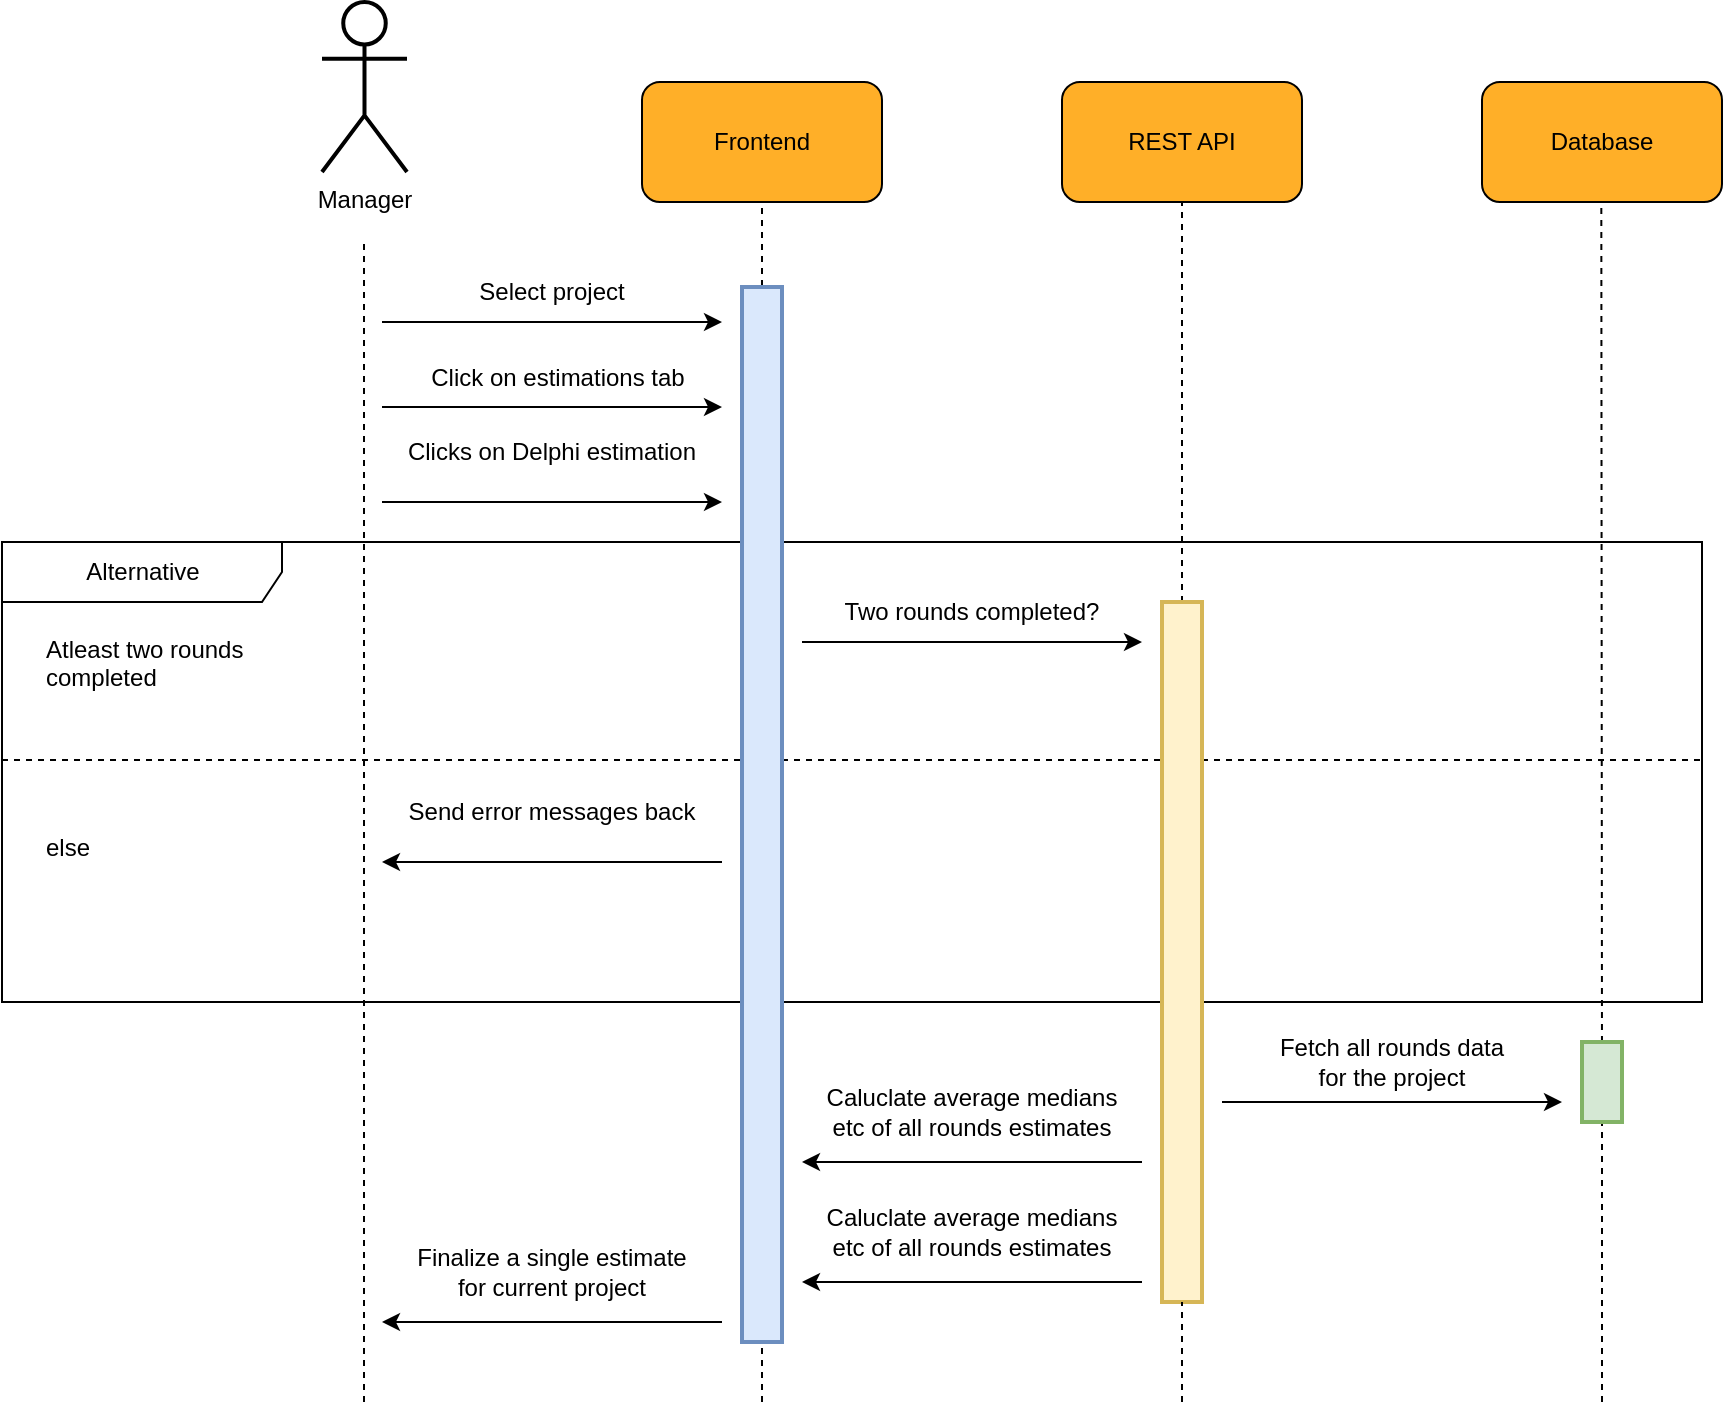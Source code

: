 <mxfile version="16.4.0" type="device"><diagram id="vi37Vez_GT5LuOaypcps" name="Page-1"><mxGraphModel dx="252" dy="-123" grid="1" gridSize="10" guides="1" tooltips="1" connect="1" arrows="1" fold="1" page="1" pageScale="1" pageWidth="850" pageHeight="1100" math="0" shadow="0"><root><mxCell id="0"/><mxCell id="1" parent="0"/><mxCell id="uGXylHwuI-QFuyPiVLdH-1" value="Alternative" style="shape=umlFrame;tabWidth=110;tabHeight=30;tabPosition=left;html=1;boundedLbl=1;labelInHeader=1;width=140;height=30;fillColor=none;fontSize=12;strokeWidth=1;" vertex="1" parent="1"><mxGeometry x="1110" y="1570" width="850" height="230" as="geometry"/></mxCell><mxCell id="uGXylHwuI-QFuyPiVLdH-2" value="Atleast two rounds&#10;completed" style="text;fillColor=none;fontSize=12;" vertex="1" parent="uGXylHwuI-QFuyPiVLdH-1"><mxGeometry width="100" height="20" relative="1" as="geometry"><mxPoint x="20" y="40" as="offset"/></mxGeometry></mxCell><mxCell id="uGXylHwuI-QFuyPiVLdH-3" value="else" style="line;strokeWidth=1;dashed=1;labelPosition=center;verticalLabelPosition=bottom;align=left;verticalAlign=top;spacingLeft=20;spacingTop=15;fillColor=none;fontSize=12;" vertex="1" parent="uGXylHwuI-QFuyPiVLdH-1"><mxGeometry y="93.704" width="850.0" height="30.496" as="geometry"/></mxCell><mxCell id="uGXylHwuI-QFuyPiVLdH-4" value="" style="group" vertex="1" connectable="0" parent="uGXylHwuI-QFuyPiVLdH-1"><mxGeometry x="400" y="10" width="170" height="40" as="geometry"/></mxCell><mxCell id="uGXylHwuI-QFuyPiVLdH-5" value="" style="endArrow=classic;html=1;rounded=0;" edge="1" parent="uGXylHwuI-QFuyPiVLdH-4"><mxGeometry width="50" height="50" relative="1" as="geometry"><mxPoint y="40" as="sourcePoint"/><mxPoint x="170" y="40" as="targetPoint"/></mxGeometry></mxCell><mxCell id="uGXylHwuI-QFuyPiVLdH-7" value="" style="group" vertex="1" connectable="0" parent="uGXylHwuI-QFuyPiVLdH-1"><mxGeometry x="190" y="120" width="170" height="40" as="geometry"/></mxCell><mxCell id="uGXylHwuI-QFuyPiVLdH-8" value="" style="endArrow=classic;html=1;rounded=0;" edge="1" parent="uGXylHwuI-QFuyPiVLdH-7"><mxGeometry width="50" height="50" relative="1" as="geometry"><mxPoint x="170" y="40" as="sourcePoint"/><mxPoint y="40" as="targetPoint"/></mxGeometry></mxCell><mxCell id="uGXylHwuI-QFuyPiVLdH-9" value="Send error messages back" style="text;html=1;strokeColor=none;fillColor=none;align=center;verticalAlign=middle;whiteSpace=wrap;rounded=0;" vertex="1" parent="uGXylHwuI-QFuyPiVLdH-7"><mxGeometry x="10" width="150" height="30" as="geometry"/></mxCell><mxCell id="uGXylHwuI-QFuyPiVLdH-6" value="Two rounds completed?" style="text;html=1;strokeColor=none;fillColor=none;align=center;verticalAlign=middle;whiteSpace=wrap;rounded=0;" vertex="1" parent="uGXylHwuI-QFuyPiVLdH-1"><mxGeometry x="410" y="20" width="150" height="30" as="geometry"/></mxCell><mxCell id="uGXylHwuI-QFuyPiVLdH-10" value="" style="group;fontSize=12;" vertex="1" connectable="0" parent="1"><mxGeometry x="1430" y="1340" width="120" height="60" as="geometry"/></mxCell><mxCell id="uGXylHwuI-QFuyPiVLdH-11" value="" style="rounded=1;whiteSpace=wrap;html=1;fillColor=#FFAF28;fontSize=12;" vertex="1" parent="uGXylHwuI-QFuyPiVLdH-10"><mxGeometry width="120" height="60" as="geometry"/></mxCell><mxCell id="uGXylHwuI-QFuyPiVLdH-12" value="&lt;font style=&quot;font-size: 12px;&quot;&gt;Frontend&lt;/font&gt;" style="text;html=1;strokeColor=none;fillColor=none;align=center;verticalAlign=middle;whiteSpace=wrap;rounded=0;fontSize=12;" vertex="1" parent="uGXylHwuI-QFuyPiVLdH-10"><mxGeometry x="30" y="15" width="60" height="30" as="geometry"/></mxCell><mxCell id="uGXylHwuI-QFuyPiVLdH-13" value="" style="group;fontSize=12;" vertex="1" connectable="0" parent="1"><mxGeometry x="1640" y="1340" width="120" height="60" as="geometry"/></mxCell><mxCell id="uGXylHwuI-QFuyPiVLdH-14" value="" style="rounded=1;whiteSpace=wrap;html=1;fillColor=#FFAF28;fontSize=12;" vertex="1" parent="uGXylHwuI-QFuyPiVLdH-13"><mxGeometry width="120" height="60" as="geometry"/></mxCell><mxCell id="uGXylHwuI-QFuyPiVLdH-15" value="&lt;font style=&quot;font-size: 12px;&quot;&gt;REST API&lt;/font&gt;" style="text;html=1;strokeColor=none;fillColor=none;align=center;verticalAlign=middle;whiteSpace=wrap;rounded=0;fontSize=12;" vertex="1" parent="uGXylHwuI-QFuyPiVLdH-13"><mxGeometry x="30" y="15" width="60" height="30" as="geometry"/></mxCell><mxCell id="uGXylHwuI-QFuyPiVLdH-16" value="" style="endArrow=none;dashed=1;html=1;rounded=0;entryX=0.5;entryY=1;entryDx=0;entryDy=0;jumpSize=6;strokeWidth=1;fontSize=12;" edge="1" parent="1" target="uGXylHwuI-QFuyPiVLdH-11"><mxGeometry width="50" height="50" relative="1" as="geometry"><mxPoint x="1490" y="2000" as="sourcePoint"/><mxPoint x="1640" y="1320" as="targetPoint"/></mxGeometry></mxCell><mxCell id="uGXylHwuI-QFuyPiVLdH-17" value="Manager" style="shape=umlActor;verticalLabelPosition=bottom;verticalAlign=top;html=1;outlineConnect=0;rounded=1;strokeWidth=2;fontSize=12;" vertex="1" parent="1"><mxGeometry x="1270" y="1300" width="42.5" height="85" as="geometry"/></mxCell><mxCell id="uGXylHwuI-QFuyPiVLdH-18" value="" style="endArrow=none;dashed=1;html=1;rounded=0;jumpSize=6;strokeWidth=1;fontSize=12;" edge="1" parent="1"><mxGeometry width="50" height="50" relative="1" as="geometry"><mxPoint x="1291.0" y="2000" as="sourcePoint"/><mxPoint x="1291.0" y="1420.0" as="targetPoint"/></mxGeometry></mxCell><mxCell id="uGXylHwuI-QFuyPiVLdH-19" value="" style="group;fontSize=12;" vertex="1" connectable="0" parent="1"><mxGeometry x="1850" y="1340" width="120" height="60" as="geometry"/></mxCell><mxCell id="uGXylHwuI-QFuyPiVLdH-20" value="" style="rounded=1;whiteSpace=wrap;html=1;fillColor=#FFAF28;fontSize=12;" vertex="1" parent="uGXylHwuI-QFuyPiVLdH-19"><mxGeometry width="120" height="60" as="geometry"/></mxCell><mxCell id="uGXylHwuI-QFuyPiVLdH-21" value="&lt;font style=&quot;font-size: 12px&quot;&gt;Database&lt;/font&gt;" style="text;html=1;strokeColor=none;fillColor=none;align=center;verticalAlign=middle;whiteSpace=wrap;rounded=0;fontSize=12;" vertex="1" parent="uGXylHwuI-QFuyPiVLdH-19"><mxGeometry x="30" y="15" width="60" height="30" as="geometry"/></mxCell><mxCell id="uGXylHwuI-QFuyPiVLdH-22" value="" style="endArrow=none;dashed=1;html=1;rounded=0;jumpSize=6;strokeWidth=1;fontSize=12;startArrow=none;" edge="1" parent="1" source="uGXylHwuI-QFuyPiVLdH-34"><mxGeometry width="50" height="50" relative="1" as="geometry"><mxPoint x="1909.66" y="1900" as="sourcePoint"/><mxPoint x="1909.66" y="1400.0" as="targetPoint"/></mxGeometry></mxCell><mxCell id="uGXylHwuI-QFuyPiVLdH-23" value="" style="endArrow=classic;html=1;rounded=0;" edge="1" parent="1"><mxGeometry width="50" height="50" relative="1" as="geometry"><mxPoint x="1300" y="1460.0" as="sourcePoint"/><mxPoint x="1470" y="1460.0" as="targetPoint"/></mxGeometry></mxCell><mxCell id="uGXylHwuI-QFuyPiVLdH-24" value="Select project" style="text;html=1;strokeColor=none;fillColor=none;align=center;verticalAlign=middle;whiteSpace=wrap;rounded=0;" vertex="1" parent="1"><mxGeometry x="1310" y="1430" width="150" height="30" as="geometry"/></mxCell><mxCell id="uGXylHwuI-QFuyPiVLdH-25" value="" style="endArrow=classic;html=1;rounded=0;" edge="1" parent="1"><mxGeometry width="50" height="50" relative="1" as="geometry"><mxPoint x="1300" y="1502.5" as="sourcePoint"/><mxPoint x="1470" y="1502.5" as="targetPoint"/></mxGeometry></mxCell><mxCell id="uGXylHwuI-QFuyPiVLdH-26" value="Click on estimations tab" style="text;html=1;strokeColor=none;fillColor=none;align=center;verticalAlign=middle;whiteSpace=wrap;rounded=0;" vertex="1" parent="1"><mxGeometry x="1312.5" y="1472.5" width="150" height="30" as="geometry"/></mxCell><mxCell id="uGXylHwuI-QFuyPiVLdH-27" value="" style="rounded=0;whiteSpace=wrap;html=1;fontSize=12;strokeWidth=2;fillColor=#dae8fc;strokeColor=#6c8ebf;" vertex="1" parent="1"><mxGeometry x="1480" y="1442.5" width="20" height="527.5" as="geometry"/></mxCell><mxCell id="uGXylHwuI-QFuyPiVLdH-28" value="" style="endArrow=none;dashed=1;html=1;rounded=0;jumpSize=6;strokeWidth=1;fontSize=12;startArrow=none;" edge="1" parent="1" target="uGXylHwuI-QFuyPiVLdH-34"><mxGeometry width="50" height="50" relative="1" as="geometry"><mxPoint x="1910" y="2000" as="sourcePoint"/><mxPoint x="1909.66" y="1400" as="targetPoint"/></mxGeometry></mxCell><mxCell id="uGXylHwuI-QFuyPiVLdH-29" value="" style="endArrow=classic;html=1;rounded=0;" edge="1" parent="1"><mxGeometry width="50" height="50" relative="1" as="geometry"><mxPoint x="1300" y="1550.0" as="sourcePoint"/><mxPoint x="1470" y="1550.0" as="targetPoint"/></mxGeometry></mxCell><mxCell id="uGXylHwuI-QFuyPiVLdH-30" value="Clicks on Delphi estimation" style="text;html=1;strokeColor=none;fillColor=none;align=center;verticalAlign=middle;whiteSpace=wrap;rounded=0;" vertex="1" parent="1"><mxGeometry x="1310" y="1510" width="150" height="30" as="geometry"/></mxCell><mxCell id="uGXylHwuI-QFuyPiVLdH-31" value="" style="endArrow=none;dashed=1;html=1;rounded=0;entryX=0.5;entryY=1;entryDx=0;entryDy=0;jumpSize=6;strokeWidth=1;fontSize=12;startArrow=none;" edge="1" parent="1" source="uGXylHwuI-QFuyPiVLdH-32"><mxGeometry width="50" height="50" relative="1" as="geometry"><mxPoint x="1700" y="2000.0" as="sourcePoint"/><mxPoint x="1700" y="1400.0" as="targetPoint"/></mxGeometry></mxCell><mxCell id="uGXylHwuI-QFuyPiVLdH-32" value="" style="rounded=0;whiteSpace=wrap;html=1;fontSize=12;strokeWidth=2;fillColor=#fff2cc;strokeColor=#d6b656;" vertex="1" parent="1"><mxGeometry x="1690" y="1600" width="20" height="350" as="geometry"/></mxCell><mxCell id="uGXylHwuI-QFuyPiVLdH-33" value="" style="endArrow=none;dashed=1;html=1;rounded=0;entryX=0.5;entryY=1;entryDx=0;entryDy=0;jumpSize=6;strokeWidth=1;fontSize=12;" edge="1" parent="1" target="uGXylHwuI-QFuyPiVLdH-32"><mxGeometry width="50" height="50" relative="1" as="geometry"><mxPoint x="1700" y="2000" as="sourcePoint"/><mxPoint x="1700" y="1400" as="targetPoint"/></mxGeometry></mxCell><mxCell id="uGXylHwuI-QFuyPiVLdH-34" value="" style="rounded=0;whiteSpace=wrap;html=1;fontSize=12;strokeWidth=2;fillColor=#d5e8d4;strokeColor=#82b366;" vertex="1" parent="1"><mxGeometry x="1900" y="1820" width="20" height="40" as="geometry"/></mxCell><mxCell id="uGXylHwuI-QFuyPiVLdH-35" value="" style="group" vertex="1" connectable="0" parent="1"><mxGeometry x="1720" y="1810" width="170" height="40" as="geometry"/></mxCell><mxCell id="uGXylHwuI-QFuyPiVLdH-36" value="" style="endArrow=classic;html=1;rounded=0;" edge="1" parent="uGXylHwuI-QFuyPiVLdH-35"><mxGeometry width="50" height="50" relative="1" as="geometry"><mxPoint y="40" as="sourcePoint"/><mxPoint x="170" y="40" as="targetPoint"/></mxGeometry></mxCell><mxCell id="uGXylHwuI-QFuyPiVLdH-37" value="Fetch all rounds data&lt;br&gt;for the project" style="text;html=1;strokeColor=none;fillColor=none;align=center;verticalAlign=middle;whiteSpace=wrap;rounded=0;" vertex="1" parent="uGXylHwuI-QFuyPiVLdH-35"><mxGeometry x="10" y="5" width="150" height="30" as="geometry"/></mxCell><mxCell id="uGXylHwuI-QFuyPiVLdH-38" value="" style="group" vertex="1" connectable="0" parent="1"><mxGeometry x="1510" y="1840" width="170" height="40" as="geometry"/></mxCell><mxCell id="uGXylHwuI-QFuyPiVLdH-39" value="" style="endArrow=classic;html=1;rounded=0;" edge="1" parent="uGXylHwuI-QFuyPiVLdH-38"><mxGeometry width="50" height="50" relative="1" as="geometry"><mxPoint x="170" y="40" as="sourcePoint"/><mxPoint y="40" as="targetPoint"/></mxGeometry></mxCell><mxCell id="uGXylHwuI-QFuyPiVLdH-40" value="Caluclate average medians etc of all rounds estimates" style="text;html=1;strokeColor=none;fillColor=none;align=center;verticalAlign=middle;whiteSpace=wrap;rounded=0;" vertex="1" parent="uGXylHwuI-QFuyPiVLdH-38"><mxGeometry x="10" width="150" height="30" as="geometry"/></mxCell><mxCell id="uGXylHwuI-QFuyPiVLdH-41" value="" style="group" vertex="1" connectable="0" parent="1"><mxGeometry x="1300" y="1920" width="170" height="40" as="geometry"/></mxCell><mxCell id="uGXylHwuI-QFuyPiVLdH-42" value="" style="endArrow=classic;html=1;rounded=0;" edge="1" parent="uGXylHwuI-QFuyPiVLdH-41"><mxGeometry width="50" height="50" relative="1" as="geometry"><mxPoint x="170" y="40" as="sourcePoint"/><mxPoint y="40" as="targetPoint"/></mxGeometry></mxCell><mxCell id="uGXylHwuI-QFuyPiVLdH-43" value="Finalize a single estimate&lt;br&gt;for current project" style="text;html=1;strokeColor=none;fillColor=none;align=center;verticalAlign=middle;whiteSpace=wrap;rounded=0;" vertex="1" parent="uGXylHwuI-QFuyPiVLdH-41"><mxGeometry x="10" width="150" height="30" as="geometry"/></mxCell><mxCell id="uGXylHwuI-QFuyPiVLdH-46" value="" style="group" vertex="1" connectable="0" parent="1"><mxGeometry x="1510" y="1900" width="170" height="40" as="geometry"/></mxCell><mxCell id="uGXylHwuI-QFuyPiVLdH-47" value="" style="endArrow=classic;html=1;rounded=0;" edge="1" parent="uGXylHwuI-QFuyPiVLdH-46"><mxGeometry width="50" height="50" relative="1" as="geometry"><mxPoint x="170" y="40" as="sourcePoint"/><mxPoint y="40" as="targetPoint"/></mxGeometry></mxCell><mxCell id="uGXylHwuI-QFuyPiVLdH-48" value="Caluclate average medians etc of all rounds estimates" style="text;html=1;strokeColor=none;fillColor=none;align=center;verticalAlign=middle;whiteSpace=wrap;rounded=0;" vertex="1" parent="uGXylHwuI-QFuyPiVLdH-46"><mxGeometry x="10" width="150" height="30" as="geometry"/></mxCell></root></mxGraphModel></diagram></mxfile>